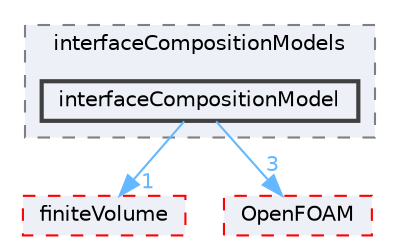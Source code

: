 digraph "src/phaseSystemModels/reactingEuler/multiphaseSystem/interfacialCompositionModels/interfaceCompositionModels/interfaceCompositionModel"
{
 // LATEX_PDF_SIZE
  bgcolor="transparent";
  edge [fontname=Helvetica,fontsize=10,labelfontname=Helvetica,labelfontsize=10];
  node [fontname=Helvetica,fontsize=10,shape=box,height=0.2,width=0.4];
  compound=true
  subgraph clusterdir_594b8b94fc993689291485149c9ddb05 {
    graph [ bgcolor="#edf0f7", pencolor="grey50", label="interfaceCompositionModels", fontname=Helvetica,fontsize=10 style="filled,dashed", URL="dir_594b8b94fc993689291485149c9ddb05.html",tooltip=""]
  dir_6d14dfe2912a367ef4fe4afcaedd60f2 [label="interfaceCompositionModel", fillcolor="#edf0f7", color="grey25", style="filled,bold", URL="dir_6d14dfe2912a367ef4fe4afcaedd60f2.html",tooltip=""];
  }
  dir_9bd15774b555cf7259a6fa18f99fe99b [label="finiteVolume", fillcolor="#edf0f7", color="red", style="filled,dashed", URL="dir_9bd15774b555cf7259a6fa18f99fe99b.html",tooltip=""];
  dir_c5473ff19b20e6ec4dfe5c310b3778a8 [label="OpenFOAM", fillcolor="#edf0f7", color="red", style="filled,dashed", URL="dir_c5473ff19b20e6ec4dfe5c310b3778a8.html",tooltip=""];
  dir_6d14dfe2912a367ef4fe4afcaedd60f2->dir_9bd15774b555cf7259a6fa18f99fe99b [headlabel="1", labeldistance=1.5 headhref="dir_001890_001387.html" href="dir_001890_001387.html" color="steelblue1" fontcolor="steelblue1"];
  dir_6d14dfe2912a367ef4fe4afcaedd60f2->dir_c5473ff19b20e6ec4dfe5c310b3778a8 [headlabel="3", labeldistance=1.5 headhref="dir_001890_002695.html" href="dir_001890_002695.html" color="steelblue1" fontcolor="steelblue1"];
}
